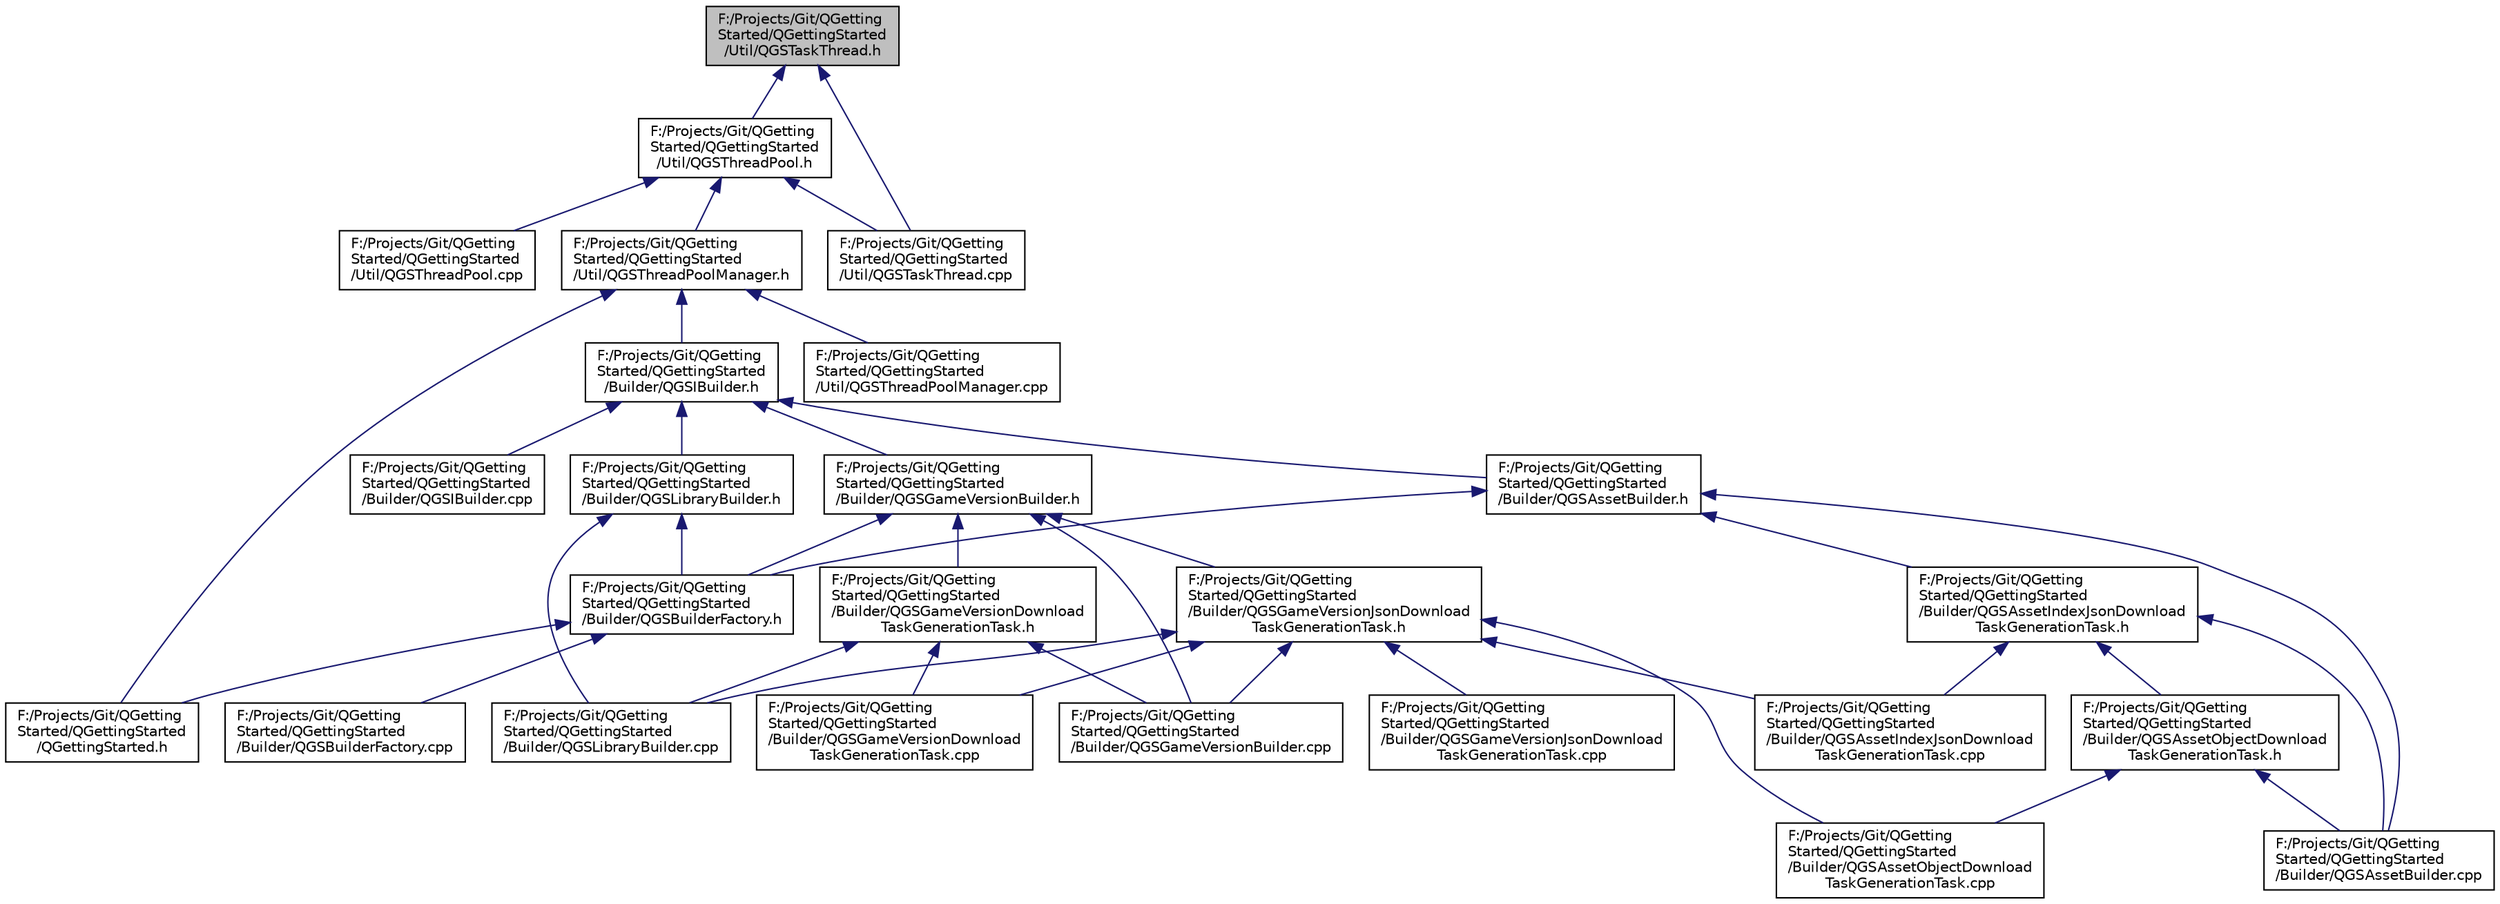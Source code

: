 digraph "F:/Projects/Git/QGettingStarted/QGettingStarted/Util/QGSTaskThread.h"
{
  edge [fontname="Helvetica",fontsize="10",labelfontname="Helvetica",labelfontsize="10"];
  node [fontname="Helvetica",fontsize="10",shape=record];
  Node8 [label="F:/Projects/Git/QGetting\lStarted/QGettingStarted\l/Util/QGSTaskThread.h",height=0.2,width=0.4,color="black", fillcolor="grey75", style="filled", fontcolor="black"];
  Node8 -> Node9 [dir="back",color="midnightblue",fontsize="10",style="solid",fontname="Helvetica"];
  Node9 [label="F:/Projects/Git/QGetting\lStarted/QGettingStarted\l/Util/QGSThreadPool.h",height=0.2,width=0.4,color="black", fillcolor="white", style="filled",URL="$_q_g_s_thread_pool_8h.html"];
  Node9 -> Node10 [dir="back",color="midnightblue",fontsize="10",style="solid",fontname="Helvetica"];
  Node10 [label="F:/Projects/Git/QGetting\lStarted/QGettingStarted\l/Util/QGSThreadPoolManager.h",height=0.2,width=0.4,color="black", fillcolor="white", style="filled",URL="$_q_g_s_thread_pool_manager_8h.html"];
  Node10 -> Node11 [dir="back",color="midnightblue",fontsize="10",style="solid",fontname="Helvetica"];
  Node11 [label="F:/Projects/Git/QGetting\lStarted/QGettingStarted\l/Builder/QGSIBuilder.h",height=0.2,width=0.4,color="black", fillcolor="white", style="filled",URL="$_q_g_s_i_builder_8h.html"];
  Node11 -> Node12 [dir="back",color="midnightblue",fontsize="10",style="solid",fontname="Helvetica"];
  Node12 [label="F:/Projects/Git/QGetting\lStarted/QGettingStarted\l/Builder/QGSAssetBuilder.h",height=0.2,width=0.4,color="black", fillcolor="white", style="filled",URL="$_q_g_s_asset_builder_8h.html"];
  Node12 -> Node13 [dir="back",color="midnightblue",fontsize="10",style="solid",fontname="Helvetica"];
  Node13 [label="F:/Projects/Git/QGetting\lStarted/QGettingStarted\l/Builder/QGSAssetBuilder.cpp",height=0.2,width=0.4,color="black", fillcolor="white", style="filled",URL="$_q_g_s_asset_builder_8cpp.html"];
  Node12 -> Node14 [dir="back",color="midnightblue",fontsize="10",style="solid",fontname="Helvetica"];
  Node14 [label="F:/Projects/Git/QGetting\lStarted/QGettingStarted\l/Builder/QGSAssetIndexJsonDownload\lTaskGenerationTask.h",height=0.2,width=0.4,color="black", fillcolor="white", style="filled",URL="$_q_g_s_asset_index_json_download_task_generation_task_8h.html"];
  Node14 -> Node13 [dir="back",color="midnightblue",fontsize="10",style="solid",fontname="Helvetica"];
  Node14 -> Node15 [dir="back",color="midnightblue",fontsize="10",style="solid",fontname="Helvetica"];
  Node15 [label="F:/Projects/Git/QGetting\lStarted/QGettingStarted\l/Builder/QGSAssetObjectDownload\lTaskGenerationTask.h",height=0.2,width=0.4,color="black", fillcolor="white", style="filled",URL="$_q_g_s_asset_object_download_task_generation_task_8h.html"];
  Node15 -> Node13 [dir="back",color="midnightblue",fontsize="10",style="solid",fontname="Helvetica"];
  Node15 -> Node16 [dir="back",color="midnightblue",fontsize="10",style="solid",fontname="Helvetica"];
  Node16 [label="F:/Projects/Git/QGetting\lStarted/QGettingStarted\l/Builder/QGSAssetObjectDownload\lTaskGenerationTask.cpp",height=0.2,width=0.4,color="black", fillcolor="white", style="filled",URL="$_q_g_s_asset_object_download_task_generation_task_8cpp.html"];
  Node14 -> Node17 [dir="back",color="midnightblue",fontsize="10",style="solid",fontname="Helvetica"];
  Node17 [label="F:/Projects/Git/QGetting\lStarted/QGettingStarted\l/Builder/QGSAssetIndexJsonDownload\lTaskGenerationTask.cpp",height=0.2,width=0.4,color="black", fillcolor="white", style="filled",URL="$_q_g_s_asset_index_json_download_task_generation_task_8cpp.html"];
  Node12 -> Node18 [dir="back",color="midnightblue",fontsize="10",style="solid",fontname="Helvetica"];
  Node18 [label="F:/Projects/Git/QGetting\lStarted/QGettingStarted\l/Builder/QGSBuilderFactory.h",height=0.2,width=0.4,color="black", fillcolor="white", style="filled",URL="$_q_g_s_builder_factory_8h.html"];
  Node18 -> Node19 [dir="back",color="midnightblue",fontsize="10",style="solid",fontname="Helvetica"];
  Node19 [label="F:/Projects/Git/QGetting\lStarted/QGettingStarted\l/Builder/QGSBuilderFactory.cpp",height=0.2,width=0.4,color="black", fillcolor="white", style="filled",URL="$_q_g_s_builder_factory_8cpp.html"];
  Node18 -> Node20 [dir="back",color="midnightblue",fontsize="10",style="solid",fontname="Helvetica"];
  Node20 [label="F:/Projects/Git/QGetting\lStarted/QGettingStarted\l/QGettingStarted.h",height=0.2,width=0.4,color="black", fillcolor="white", style="filled",URL="$_q_getting_started_8h.html"];
  Node11 -> Node21 [dir="back",color="midnightblue",fontsize="10",style="solid",fontname="Helvetica"];
  Node21 [label="F:/Projects/Git/QGetting\lStarted/QGettingStarted\l/Builder/QGSGameVersionBuilder.h",height=0.2,width=0.4,color="black", fillcolor="white", style="filled",URL="$_q_g_s_game_version_builder_8h.html"];
  Node21 -> Node22 [dir="back",color="midnightblue",fontsize="10",style="solid",fontname="Helvetica"];
  Node22 [label="F:/Projects/Git/QGetting\lStarted/QGettingStarted\l/Builder/QGSGameVersionJsonDownload\lTaskGenerationTask.h",height=0.2,width=0.4,color="black", fillcolor="white", style="filled",URL="$_q_g_s_game_version_json_download_task_generation_task_8h.html"];
  Node22 -> Node17 [dir="back",color="midnightblue",fontsize="10",style="solid",fontname="Helvetica"];
  Node22 -> Node16 [dir="back",color="midnightblue",fontsize="10",style="solid",fontname="Helvetica"];
  Node22 -> Node23 [dir="back",color="midnightblue",fontsize="10",style="solid",fontname="Helvetica"];
  Node23 [label="F:/Projects/Git/QGetting\lStarted/QGettingStarted\l/Builder/QGSGameVersionBuilder.cpp",height=0.2,width=0.4,color="black", fillcolor="white", style="filled",URL="$_q_g_s_game_version_builder_8cpp.html"];
  Node22 -> Node24 [dir="back",color="midnightblue",fontsize="10",style="solid",fontname="Helvetica"];
  Node24 [label="F:/Projects/Git/QGetting\lStarted/QGettingStarted\l/Builder/QGSGameVersionDownload\lTaskGenerationTask.cpp",height=0.2,width=0.4,color="black", fillcolor="white", style="filled",URL="$_q_g_s_game_version_download_task_generation_task_8cpp.html"];
  Node22 -> Node25 [dir="back",color="midnightblue",fontsize="10",style="solid",fontname="Helvetica"];
  Node25 [label="F:/Projects/Git/QGetting\lStarted/QGettingStarted\l/Builder/QGSGameVersionJsonDownload\lTaskGenerationTask.cpp",height=0.2,width=0.4,color="black", fillcolor="white", style="filled",URL="$_q_g_s_game_version_json_download_task_generation_task_8cpp.html"];
  Node22 -> Node26 [dir="back",color="midnightblue",fontsize="10",style="solid",fontname="Helvetica"];
  Node26 [label="F:/Projects/Git/QGetting\lStarted/QGettingStarted\l/Builder/QGSLibraryBuilder.cpp",height=0.2,width=0.4,color="black", fillcolor="white", style="filled",URL="$_q_g_s_library_builder_8cpp.html"];
  Node21 -> Node18 [dir="back",color="midnightblue",fontsize="10",style="solid",fontname="Helvetica"];
  Node21 -> Node23 [dir="back",color="midnightblue",fontsize="10",style="solid",fontname="Helvetica"];
  Node21 -> Node27 [dir="back",color="midnightblue",fontsize="10",style="solid",fontname="Helvetica"];
  Node27 [label="F:/Projects/Git/QGetting\lStarted/QGettingStarted\l/Builder/QGSGameVersionDownload\lTaskGenerationTask.h",height=0.2,width=0.4,color="black", fillcolor="white", style="filled",URL="$_q_g_s_game_version_download_task_generation_task_8h.html"];
  Node27 -> Node23 [dir="back",color="midnightblue",fontsize="10",style="solid",fontname="Helvetica"];
  Node27 -> Node24 [dir="back",color="midnightblue",fontsize="10",style="solid",fontname="Helvetica"];
  Node27 -> Node26 [dir="back",color="midnightblue",fontsize="10",style="solid",fontname="Helvetica"];
  Node11 -> Node28 [dir="back",color="midnightblue",fontsize="10",style="solid",fontname="Helvetica"];
  Node28 [label="F:/Projects/Git/QGetting\lStarted/QGettingStarted\l/Builder/QGSLibraryBuilder.h",height=0.2,width=0.4,color="black", fillcolor="white", style="filled",URL="$_q_g_s_library_builder_8h.html"];
  Node28 -> Node18 [dir="back",color="midnightblue",fontsize="10",style="solid",fontname="Helvetica"];
  Node28 -> Node26 [dir="back",color="midnightblue",fontsize="10",style="solid",fontname="Helvetica"];
  Node11 -> Node29 [dir="back",color="midnightblue",fontsize="10",style="solid",fontname="Helvetica"];
  Node29 [label="F:/Projects/Git/QGetting\lStarted/QGettingStarted\l/Builder/QGSIBuilder.cpp",height=0.2,width=0.4,color="black", fillcolor="white", style="filled",URL="$_q_g_s_i_builder_8cpp.html"];
  Node10 -> Node20 [dir="back",color="midnightblue",fontsize="10",style="solid",fontname="Helvetica"];
  Node10 -> Node30 [dir="back",color="midnightblue",fontsize="10",style="solid",fontname="Helvetica"];
  Node30 [label="F:/Projects/Git/QGetting\lStarted/QGettingStarted\l/Util/QGSThreadPoolManager.cpp",height=0.2,width=0.4,color="black", fillcolor="white", style="filled",URL="$_q_g_s_thread_pool_manager_8cpp.html"];
  Node9 -> Node31 [dir="back",color="midnightblue",fontsize="10",style="solid",fontname="Helvetica"];
  Node31 [label="F:/Projects/Git/QGetting\lStarted/QGettingStarted\l/Util/QGSTaskThread.cpp",height=0.2,width=0.4,color="black", fillcolor="white", style="filled",URL="$_q_g_s_task_thread_8cpp.html"];
  Node9 -> Node32 [dir="back",color="midnightblue",fontsize="10",style="solid",fontname="Helvetica"];
  Node32 [label="F:/Projects/Git/QGetting\lStarted/QGettingStarted\l/Util/QGSThreadPool.cpp",height=0.2,width=0.4,color="black", fillcolor="white", style="filled",URL="$_q_g_s_thread_pool_8cpp.html"];
  Node8 -> Node31 [dir="back",color="midnightblue",fontsize="10",style="solid",fontname="Helvetica"];
}
